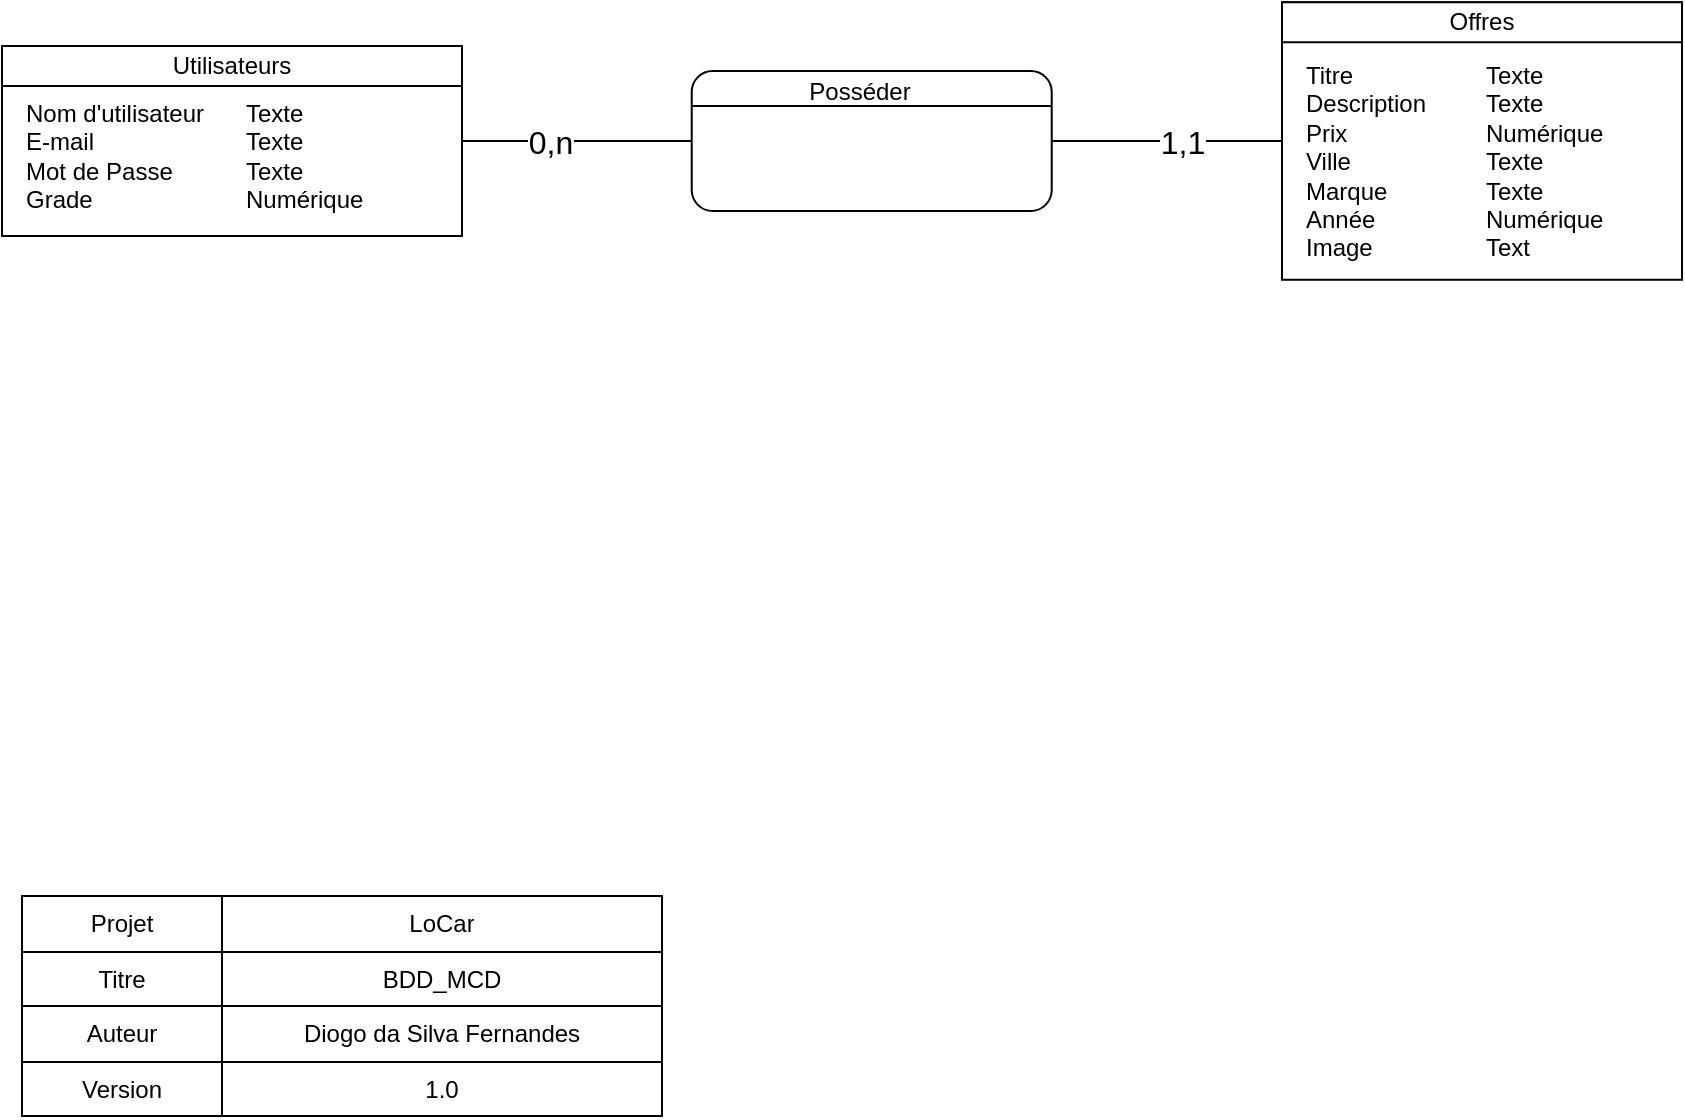 <mxfile version="18.0.1" type="device"><diagram name="Page-1" id="2ca16b54-16f6-2749-3443-fa8db7711227"><mxGraphModel dx="1422" dy="875" grid="1" gridSize="10" guides="1" tooltips="1" connect="1" arrows="1" fold="1" page="1" pageScale="1" pageWidth="1100" pageHeight="850" background="#ffffff" math="0" shadow="0"><root><mxCell id="0"/><mxCell id="1" parent="0"/><mxCell id="2ed32ef02a7f4228-1" value="&lt;div style=&quot;box-sizing: border-box ; width: 100% ; padding: 2px&quot;&gt;&lt;br&gt;&lt;/div&gt;" style="verticalAlign=top;align=center;overflow=fill;html=1;rounded=0;shadow=0;comic=0;labelBackgroundColor=none;strokeColor=#000000;strokeWidth=1;fillColor=#ffffff;fontFamily=Verdana;fontSize=12;fontColor=#000000;" parent="1" vertex="1"><mxGeometry x="40" y="65" width="230" height="95" as="geometry"/></mxCell><mxCell id="2ed32ef02a7f4228-18" style="edgeStyle=orthogonalEdgeStyle;html=1;labelBackgroundColor=none;startArrow=none;endArrow=none;fontFamily=Verdana;fontSize=12;align=left;exitX=1;exitY=0.5;exitDx=0;exitDy=0;entryX=0;entryY=0.5;entryDx=0;entryDy=0;startFill=0;endFill=0;rounded=0;" parent="1" source="2ed32ef02a7f4228-1" target="Gy9qdy7r6_L6vcuzWhop-12" edge="1"><mxGeometry relative="1" as="geometry"><mxPoint x="410" y="145" as="targetPoint"/></mxGeometry></mxCell><mxCell id="Gy9qdy7r6_L6vcuzWhop-9" value="0,n" style="text;html=1;resizable=0;points=[];align=center;verticalAlign=middle;labelBackgroundColor=#ffffff;direction=south;fontSize=16;" parent="2ed32ef02a7f4228-18" vertex="1" connectable="0"><mxGeometry x="-0.77" y="-1" relative="1" as="geometry"><mxPoint x="31" y="-1" as="offset"/></mxGeometry></mxCell><mxCell id="Gy9qdy7r6_L6vcuzWhop-12" value="&lt;div style=&quot;box-sizing: border-box ; width: 100% ; padding: 2px&quot;&gt;&lt;br&gt;&lt;/div&gt;" style="verticalAlign=top;align=center;overflow=fill;html=1;rounded=1;shadow=0;comic=0;labelBackgroundColor=none;strokeColor=#000000;strokeWidth=1;fillColor=#ffffff;fontFamily=Verdana;fontSize=12;fontColor=#000000;" parent="1" vertex="1"><mxGeometry x="384.86" y="77.5" width="180" height="70" as="geometry"/></mxCell><mxCell id="Gy9qdy7r6_L6vcuzWhop-17" value="" style="edgeStyle=orthogonalEdgeStyle;rounded=0;orthogonalLoop=1;jettySize=auto;html=1;startArrow=none;startFill=0;endArrow=none;endFill=0;" parent="1" source="Gy9qdy7r6_L6vcuzWhop-16" target="Gy9qdy7r6_L6vcuzWhop-12" edge="1"><mxGeometry relative="1" as="geometry"/></mxCell><mxCell id="Gy9qdy7r6_L6vcuzWhop-19" value="1,1" style="text;html=1;resizable=0;points=[];align=center;verticalAlign=middle;labelBackgroundColor=#ffffff;fontSize=16;" parent="Gy9qdy7r6_L6vcuzWhop-17" vertex="1" connectable="0"><mxGeometry x="-0.646" relative="1" as="geometry"><mxPoint x="-30" as="offset"/></mxGeometry></mxCell><mxCell id="Gy9qdy7r6_L6vcuzWhop-16" value="&lt;div style=&quot;box-sizing: border-box ; width: 100% ; padding: 2px&quot;&gt;&lt;br&gt;&lt;/div&gt;" style="verticalAlign=top;align=center;overflow=fill;html=1;rounded=0;shadow=0;comic=0;labelBackgroundColor=none;strokeColor=#000000;strokeWidth=1;fillColor=#ffffff;fontFamily=Verdana;fontSize=12;fontColor=#000000;" parent="1" vertex="1"><mxGeometry x="680" y="43.13" width="200" height="138.75" as="geometry"/></mxCell><mxCell id="SjU_2BTI9DgWFUzOwO9X-2" value="Utilisateurs" style="rounded=0;whiteSpace=wrap;html=1;" parent="1" vertex="1"><mxGeometry x="40" y="65" width="230" height="20" as="geometry"/></mxCell><mxCell id="SjU_2BTI9DgWFUzOwO9X-3" value="Offres" style="rounded=0;whiteSpace=wrap;html=1;" parent="1" vertex="1"><mxGeometry x="680" y="43.13" width="200" height="20" as="geometry"/></mxCell><mxCell id="SjU_2BTI9DgWFUzOwO9X-4" value="Nom d'utilisateur&lt;br&gt;E-mail&lt;br&gt;Mot de Passe&lt;br&gt;Grade" style="text;html=1;strokeColor=none;fillColor=none;align=left;verticalAlign=top;whiteSpace=wrap;rounded=0;" parent="1" vertex="1"><mxGeometry x="50" y="85" width="110" height="75" as="geometry"/></mxCell><mxCell id="SjU_2BTI9DgWFUzOwO9X-6" value="Texte&lt;br&gt;Texte&lt;br&gt;Texte&lt;br&gt;Numérique" style="text;html=1;strokeColor=none;fillColor=none;align=left;verticalAlign=top;whiteSpace=wrap;rounded=0;" parent="1" vertex="1"><mxGeometry x="160" y="85" width="110" height="75" as="geometry"/></mxCell><mxCell id="SjU_2BTI9DgWFUzOwO9X-8" value="Titre&lt;br&gt;Description&lt;br&gt;Prix&lt;br&gt;Ville&lt;br&gt;Marque&lt;br&gt;Année&lt;br&gt;Image" style="text;html=1;strokeColor=none;fillColor=none;align=left;verticalAlign=top;whiteSpace=wrap;rounded=0;" parent="1" vertex="1"><mxGeometry x="690" y="65.63" width="90" height="116.25" as="geometry"/></mxCell><mxCell id="SjU_2BTI9DgWFUzOwO9X-10" value="Texte&lt;br&gt;Texte&lt;br&gt;Numérique&lt;br&gt;Texte&lt;br&gt;Texte&lt;br&gt;Numérique&lt;br&gt;Text" style="text;html=1;strokeColor=none;fillColor=none;align=left;verticalAlign=top;whiteSpace=wrap;rounded=0;" parent="1" vertex="1"><mxGeometry x="780" y="65.63" width="100" height="116.25" as="geometry"/></mxCell><mxCell id="SjU_2BTI9DgWFUzOwO9X-13" value="" style="endArrow=none;html=1;entryX=1;entryY=0.25;entryDx=0;entryDy=0;exitX=0;exitY=0.25;exitDx=0;exitDy=0;" parent="1" source="Gy9qdy7r6_L6vcuzWhop-12" target="Gy9qdy7r6_L6vcuzWhop-12" edge="1"><mxGeometry width="50" height="50" relative="1" as="geometry"><mxPoint x="104.86" y="227.5" as="sourcePoint"/><mxPoint x="154.86" y="177.5" as="targetPoint"/></mxGeometry></mxCell><mxCell id="SjU_2BTI9DgWFUzOwO9X-14" value="Posséder" style="text;html=1;strokeColor=none;fillColor=none;align=center;verticalAlign=middle;whiteSpace=wrap;rounded=0;" parent="1" vertex="1"><mxGeometry x="408.86" y="77.5" width="120" height="20" as="geometry"/></mxCell><mxCell id="T0Hc3pSAEqjk6suuljC6-1" value="" style="shape=table;html=1;whiteSpace=wrap;startSize=0;container=1;collapsible=0;childLayout=tableLayout;" parent="1" vertex="1"><mxGeometry x="50" y="490" width="320" height="110" as="geometry"/></mxCell><mxCell id="T0Hc3pSAEqjk6suuljC6-2" value="" style="shape=partialRectangle;html=1;whiteSpace=wrap;collapsible=0;dropTarget=0;pointerEvents=0;fillColor=none;top=0;left=0;bottom=0;right=0;points=[[0,0.5],[1,0.5]];portConstraint=eastwest;" parent="T0Hc3pSAEqjk6suuljC6-1" vertex="1"><mxGeometry width="320" height="28" as="geometry"/></mxCell><mxCell id="T0Hc3pSAEqjk6suuljC6-3" value="Projet" style="shape=partialRectangle;html=1;whiteSpace=wrap;connectable=0;overflow=hidden;fillColor=none;top=0;left=0;bottom=0;right=0;" parent="T0Hc3pSAEqjk6suuljC6-2" vertex="1"><mxGeometry width="100" height="28" as="geometry"/></mxCell><mxCell id="T0Hc3pSAEqjk6suuljC6-4" value="LoCar" style="shape=partialRectangle;html=1;whiteSpace=wrap;connectable=0;overflow=hidden;fillColor=none;top=0;left=0;bottom=0;right=0;" parent="T0Hc3pSAEqjk6suuljC6-2" vertex="1"><mxGeometry x="100" width="220" height="28" as="geometry"/></mxCell><mxCell id="T0Hc3pSAEqjk6suuljC6-5" value="" style="shape=partialRectangle;html=1;whiteSpace=wrap;collapsible=0;dropTarget=0;pointerEvents=0;fillColor=none;top=0;left=0;bottom=0;right=0;points=[[0,0.5],[1,0.5]];portConstraint=eastwest;" parent="T0Hc3pSAEqjk6suuljC6-1" vertex="1"><mxGeometry y="28" width="320" height="27" as="geometry"/></mxCell><mxCell id="T0Hc3pSAEqjk6suuljC6-6" value="Titre" style="shape=partialRectangle;html=1;whiteSpace=wrap;connectable=0;overflow=hidden;fillColor=none;top=0;left=0;bottom=0;right=0;" parent="T0Hc3pSAEqjk6suuljC6-5" vertex="1"><mxGeometry width="100" height="27" as="geometry"/></mxCell><mxCell id="T0Hc3pSAEqjk6suuljC6-7" value="BDD_MCD" style="shape=partialRectangle;html=1;whiteSpace=wrap;connectable=0;overflow=hidden;fillColor=none;top=0;left=0;bottom=0;right=0;" parent="T0Hc3pSAEqjk6suuljC6-5" vertex="1"><mxGeometry x="100" width="220" height="27" as="geometry"/></mxCell><mxCell id="T0Hc3pSAEqjk6suuljC6-8" value="" style="shape=partialRectangle;html=1;whiteSpace=wrap;collapsible=0;dropTarget=0;pointerEvents=0;fillColor=none;top=0;left=0;bottom=0;right=0;points=[[0,0.5],[1,0.5]];portConstraint=eastwest;" parent="T0Hc3pSAEqjk6suuljC6-1" vertex="1"><mxGeometry y="55" width="320" height="28" as="geometry"/></mxCell><mxCell id="T0Hc3pSAEqjk6suuljC6-9" value="Auteur" style="shape=partialRectangle;html=1;whiteSpace=wrap;connectable=0;overflow=hidden;fillColor=none;top=0;left=0;bottom=0;right=0;" parent="T0Hc3pSAEqjk6suuljC6-8" vertex="1"><mxGeometry width="100" height="28" as="geometry"/></mxCell><mxCell id="T0Hc3pSAEqjk6suuljC6-10" value="Diogo da Silva Fernandes" style="shape=partialRectangle;html=1;whiteSpace=wrap;connectable=0;overflow=hidden;fillColor=none;top=0;left=0;bottom=0;right=0;" parent="T0Hc3pSAEqjk6suuljC6-8" vertex="1"><mxGeometry x="100" width="220" height="28" as="geometry"/></mxCell><mxCell id="T0Hc3pSAEqjk6suuljC6-11" value="" style="shape=partialRectangle;html=1;whiteSpace=wrap;collapsible=0;dropTarget=0;pointerEvents=0;fillColor=none;top=0;left=0;bottom=0;right=0;points=[[0,0.5],[1,0.5]];portConstraint=eastwest;" parent="T0Hc3pSAEqjk6suuljC6-1" vertex="1"><mxGeometry y="83" width="320" height="27" as="geometry"/></mxCell><mxCell id="T0Hc3pSAEqjk6suuljC6-12" value="Version" style="shape=partialRectangle;html=1;whiteSpace=wrap;connectable=0;overflow=hidden;fillColor=none;top=0;left=0;bottom=0;right=0;" parent="T0Hc3pSAEqjk6suuljC6-11" vertex="1"><mxGeometry width="100" height="27" as="geometry"/></mxCell><mxCell id="T0Hc3pSAEqjk6suuljC6-13" value="1.0" style="shape=partialRectangle;html=1;whiteSpace=wrap;connectable=0;overflow=hidden;fillColor=none;top=0;left=0;bottom=0;right=0;" parent="T0Hc3pSAEqjk6suuljC6-11" vertex="1"><mxGeometry x="100" width="220" height="27" as="geometry"/></mxCell></root></mxGraphModel></diagram></mxfile>